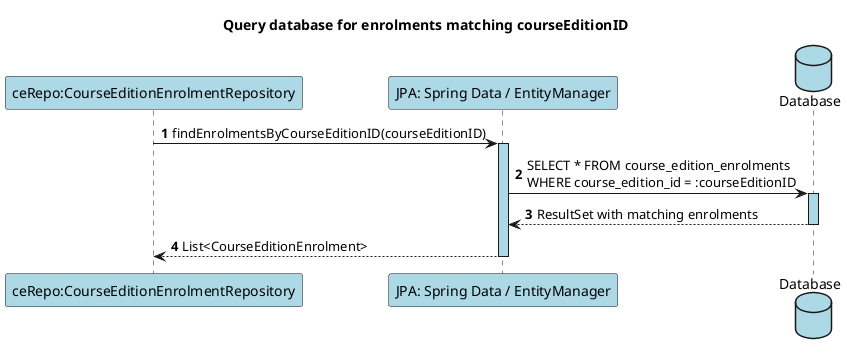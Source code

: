 @startuml

autonumber

title Query database for enrolments matching courseEditionID

participant "ceRepo:CourseEditionEnrolmentRepository" as R #lightblue
participant "JPA: Spring Data / EntityManager" as JPA #lightblue
database "Database" as DB #lightblue

R -> JPA ++ #lightblue: findEnrolmentsByCourseEditionID(courseEditionID)
JPA -> DB ++ #lightblue: SELECT * FROM course_edition_enrolments \nWHERE course_edition_id = :courseEditionID
DB --> JPA --: ResultSet with matching enrolments
JPA --> R --: List<CourseEditionEnrolment>

@enduml